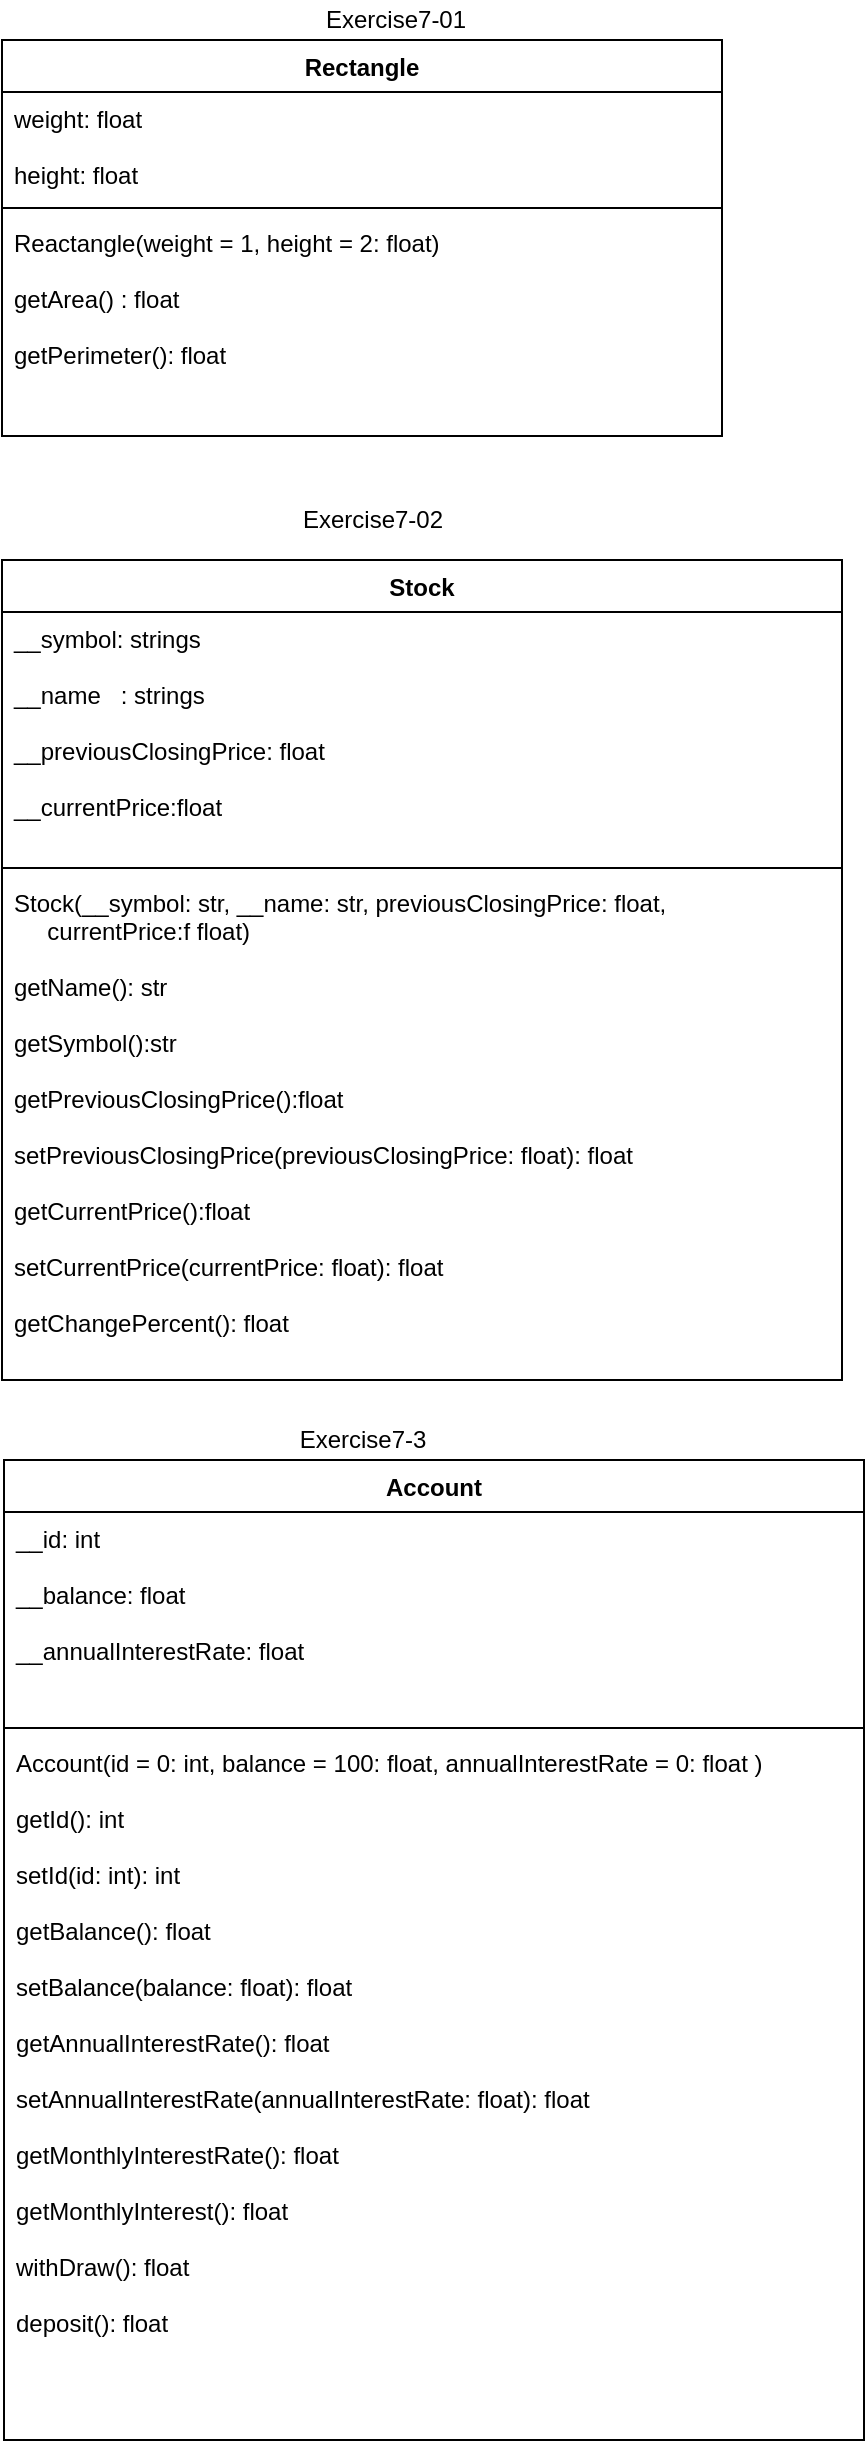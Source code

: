 <mxfile version="12.3.3" type="device" pages="1"><diagram id="FVeus3pUGLdNK0CIAeZv" name="第 1 页"><mxGraphModel dx="1031" dy="534" grid="1" gridSize="10" guides="1" tooltips="1" connect="1" arrows="1" fold="1" page="1" pageScale="1" pageWidth="827" pageHeight="1169" math="0" shadow="0"><root><mxCell id="0"/><mxCell id="1" parent="0"/><mxCell id="rkcQdI_5mJwWihTcsOGj-5" value="Rectangle" style="swimlane;fontStyle=1;align=center;verticalAlign=top;childLayout=stackLayout;horizontal=1;startSize=26;horizontalStack=0;resizeParent=1;resizeParentMax=0;resizeLast=0;collapsible=1;marginBottom=0;" parent="1" vertex="1"><mxGeometry x="30" y="40" width="360" height="198" as="geometry"><mxRectangle x="30" y="40" width="90" height="26" as="alternateBounds"/></mxGeometry></mxCell><mxCell id="rkcQdI_5mJwWihTcsOGj-6" value="weight: float&#10;&#10;height: float" style="text;strokeColor=none;fillColor=none;align=left;verticalAlign=top;spacingLeft=4;spacingRight=4;overflow=hidden;rotatable=0;points=[[0,0.5],[1,0.5]];portConstraint=eastwest;" parent="rkcQdI_5mJwWihTcsOGj-5" vertex="1"><mxGeometry y="26" width="360" height="54" as="geometry"/></mxCell><mxCell id="rkcQdI_5mJwWihTcsOGj-7" value="" style="line;strokeWidth=1;fillColor=none;align=left;verticalAlign=middle;spacingTop=-1;spacingLeft=3;spacingRight=3;rotatable=0;labelPosition=right;points=[];portConstraint=eastwest;" parent="rkcQdI_5mJwWihTcsOGj-5" vertex="1"><mxGeometry y="80" width="360" height="8" as="geometry"/></mxCell><mxCell id="rkcQdI_5mJwWihTcsOGj-8" value="Reactangle(weight = 1, height = 2: float)&#10;&#10;getArea() : float&#10;&#10;getPerimeter(): float" style="text;strokeColor=none;fillColor=none;align=left;verticalAlign=top;spacingLeft=4;spacingRight=4;overflow=hidden;rotatable=0;points=[[0,0.5],[1,0.5]];portConstraint=eastwest;" parent="rkcQdI_5mJwWihTcsOGj-5" vertex="1"><mxGeometry y="88" width="360" height="110" as="geometry"/></mxCell><mxCell id="SGRhw7ow-4fyVcjfzqLi-1" value="Exercise7-01&lt;br&gt;" style="text;html=1;resizable=0;points=[];autosize=1;align=left;verticalAlign=top;spacingTop=-4;" parent="1" vertex="1"><mxGeometry x="190" y="20" width="90" height="20" as="geometry"/></mxCell><mxCell id="TUo98b19ToOdc2PXsG0X-1" value="Stock" style="swimlane;fontStyle=1;align=center;verticalAlign=top;childLayout=stackLayout;horizontal=1;startSize=26;horizontalStack=0;resizeParent=1;resizeParentMax=0;resizeLast=0;collapsible=1;marginBottom=0;" parent="1" vertex="1"><mxGeometry x="30" y="300" width="420" height="410" as="geometry"/></mxCell><mxCell id="TUo98b19ToOdc2PXsG0X-2" value="__symbol: strings&#10;&#10;__name   : strings&#10;&#10;__previousClosingPrice: float&#10;&#10;__currentPrice:float" style="text;strokeColor=none;fillColor=none;align=left;verticalAlign=top;spacingLeft=4;spacingRight=4;overflow=hidden;rotatable=0;points=[[0,0.5],[1,0.5]];portConstraint=eastwest;" parent="TUo98b19ToOdc2PXsG0X-1" vertex="1"><mxGeometry y="26" width="420" height="124" as="geometry"/></mxCell><mxCell id="TUo98b19ToOdc2PXsG0X-3" value="" style="line;strokeWidth=1;fillColor=none;align=left;verticalAlign=middle;spacingTop=-1;spacingLeft=3;spacingRight=3;rotatable=0;labelPosition=right;points=[];portConstraint=eastwest;" parent="TUo98b19ToOdc2PXsG0X-1" vertex="1"><mxGeometry y="150" width="420" height="8" as="geometry"/></mxCell><mxCell id="TUo98b19ToOdc2PXsG0X-4" value="Stock(__symbol: str, __name: str, previousClosingPrice: float, &#10;     currentPrice:f float)&#10;&#10;getName(): str&#10;&#10;getSymbol():str&#10;&#10;getPreviousClosingPrice():float&#10;&#10;setPreviousClosingPrice(previousClosingPrice: float): float&#10;&#10;getCurrentPrice():float&#10;&#10;setCurrentPrice(currentPrice: float): float&#10;&#10;getChangePercent(): float" style="text;strokeColor=none;fillColor=none;align=left;verticalAlign=top;spacingLeft=4;spacingRight=4;overflow=hidden;rotatable=0;points=[[0,0.5],[1,0.5]];portConstraint=eastwest;" parent="TUo98b19ToOdc2PXsG0X-1" vertex="1"><mxGeometry y="158" width="420" height="252" as="geometry"/></mxCell><mxCell id="TUo98b19ToOdc2PXsG0X-5" value="Exercise7-02" style="text;html=1;align=center;verticalAlign=middle;resizable=0;points=[];;autosize=1;" parent="1" vertex="1"><mxGeometry x="170" y="270" width="90" height="20" as="geometry"/></mxCell><mxCell id="cmLqf6oh-oJVk7gKyRHD-1" value="Account" style="swimlane;fontStyle=1;align=center;verticalAlign=top;childLayout=stackLayout;horizontal=1;startSize=26;horizontalStack=0;resizeParent=1;resizeParentMax=0;resizeLast=0;collapsible=1;marginBottom=0;" vertex="1" parent="1"><mxGeometry x="31" y="750" width="430" height="490" as="geometry"/></mxCell><mxCell id="cmLqf6oh-oJVk7gKyRHD-2" value="__id: int&#10;&#10;__balance: float&#10;&#10;__annualInterestRate: float" style="text;strokeColor=none;fillColor=none;align=left;verticalAlign=top;spacingLeft=4;spacingRight=4;overflow=hidden;rotatable=0;points=[[0,0.5],[1,0.5]];portConstraint=eastwest;" vertex="1" parent="cmLqf6oh-oJVk7gKyRHD-1"><mxGeometry y="26" width="430" height="104" as="geometry"/></mxCell><mxCell id="cmLqf6oh-oJVk7gKyRHD-3" value="" style="line;strokeWidth=1;fillColor=none;align=left;verticalAlign=middle;spacingTop=-1;spacingLeft=3;spacingRight=3;rotatable=0;labelPosition=right;points=[];portConstraint=eastwest;" vertex="1" parent="cmLqf6oh-oJVk7gKyRHD-1"><mxGeometry y="130" width="430" height="8" as="geometry"/></mxCell><mxCell id="cmLqf6oh-oJVk7gKyRHD-4" value="Account(id = 0: int, balance = 100: float, annualInterestRate = 0: float )&#10;&#10;getId(): int&#10;&#10;setId(id: int): int&#10;&#10;getBalance(): float&#10;&#10;setBalance(balance: float): float&#10;&#10;getAnnualInterestRate(): float&#10;&#10;setAnnualInterestRate(annualInterestRate: float): float&#10;&#10;getMonthlyInterestRate(): float&#10;&#10;getMonthlyInterest(): float&#10;&#10;withDraw(): float&#10;&#10;deposit(): float&#10;" style="text;strokeColor=none;fillColor=none;align=left;verticalAlign=top;spacingLeft=4;spacingRight=4;overflow=hidden;rotatable=0;points=[[0,0.5],[1,0.5]];portConstraint=eastwest;" vertex="1" parent="cmLqf6oh-oJVk7gKyRHD-1"><mxGeometry y="138" width="430" height="352" as="geometry"/></mxCell><mxCell id="cmLqf6oh-oJVk7gKyRHD-5" value="Exercise7-3" style="text;html=1;align=center;verticalAlign=middle;resizable=0;points=[];;autosize=1;" vertex="1" parent="1"><mxGeometry x="170" y="730" width="80" height="20" as="geometry"/></mxCell></root></mxGraphModel></diagram></mxfile>